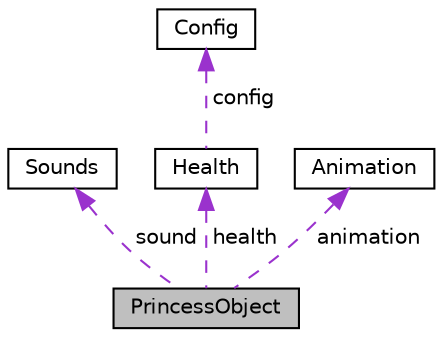 digraph "PrincessObject"
{
  edge [fontname="Helvetica",fontsize="10",labelfontname="Helvetica",labelfontsize="10"];
  node [fontname="Helvetica",fontsize="10",shape=record];
  Node1 [label="PrincessObject",height=0.2,width=0.4,color="black", fillcolor="grey75", style="filled", fontcolor="black"];
  Node2 -> Node1 [dir="back",color="darkorchid3",fontsize="10",style="dashed",label=" sound" ,fontname="Helvetica"];
  Node2 [label="Sounds",height=0.2,width=0.4,color="black", fillcolor="white", style="filled",URL="$classSounds.html"];
  Node3 -> Node1 [dir="back",color="darkorchid3",fontsize="10",style="dashed",label=" health" ,fontname="Helvetica"];
  Node3 [label="Health",height=0.2,width=0.4,color="black", fillcolor="white", style="filled",URL="$classHealth.html"];
  Node4 -> Node3 [dir="back",color="darkorchid3",fontsize="10",style="dashed",label=" config" ,fontname="Helvetica"];
  Node4 [label="Config",height=0.2,width=0.4,color="black", fillcolor="white", style="filled",URL="$classConfig.html"];
  Node5 -> Node1 [dir="back",color="darkorchid3",fontsize="10",style="dashed",label=" animation" ,fontname="Helvetica"];
  Node5 [label="Animation",height=0.2,width=0.4,color="black", fillcolor="white", style="filled",URL="$classAnimation.html"];
}
